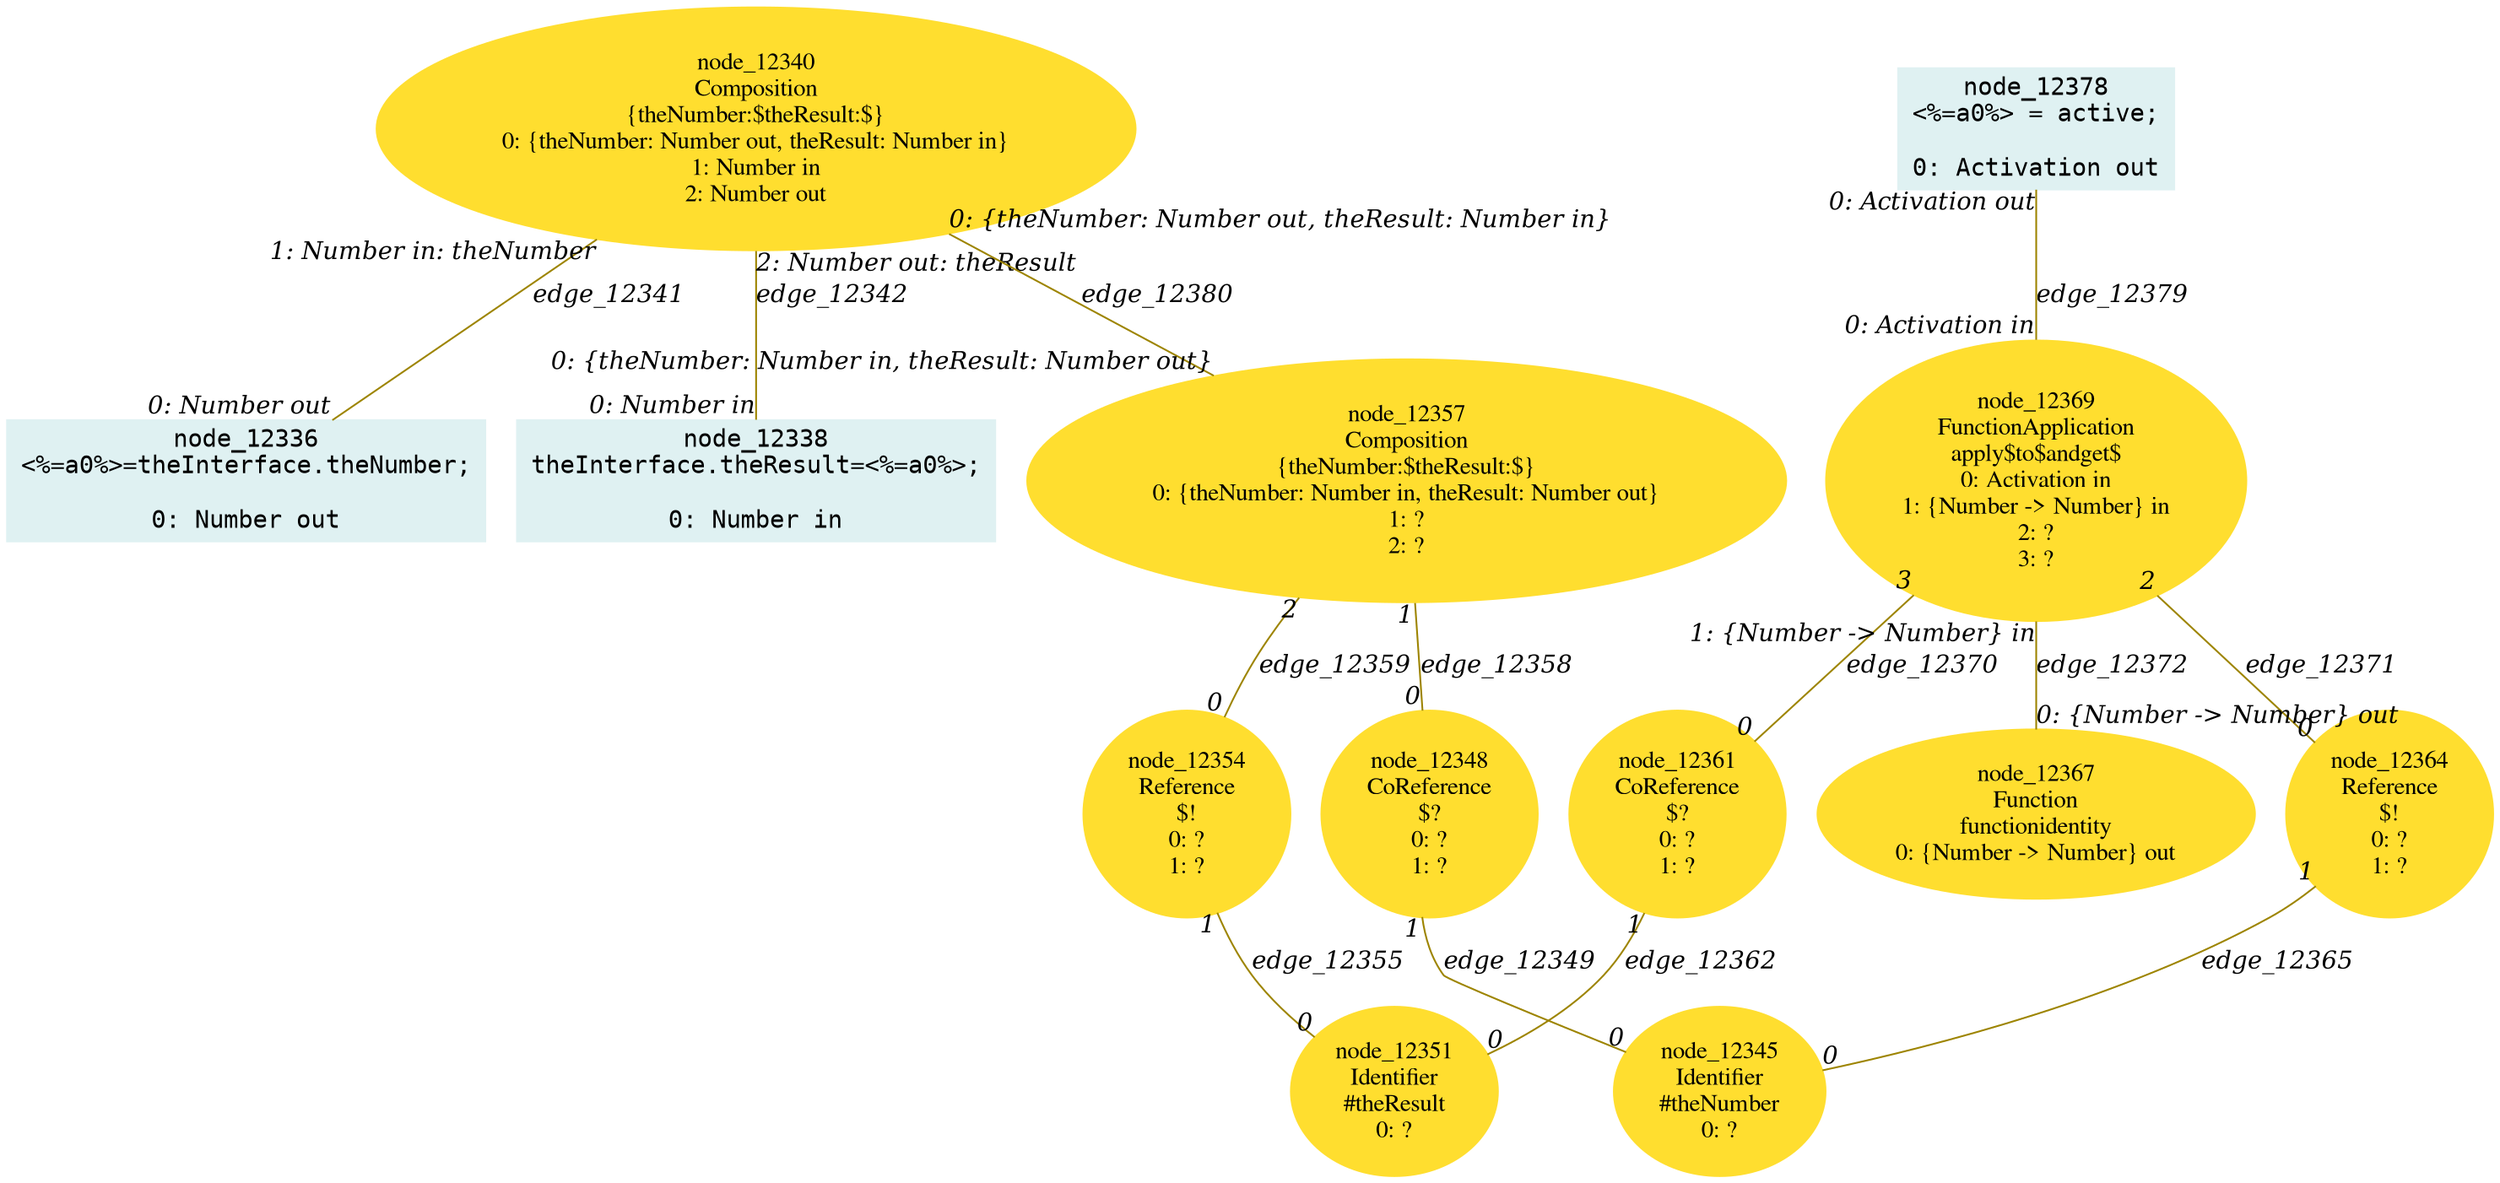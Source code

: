 digraph g{node_12336 [shape="box", style="filled", color="#dff1f2", fontname="Courier", label="node_12336
<%=a0%>=theInterface.theNumber;

0: Number out" ]
node_12338 [shape="box", style="filled", color="#dff1f2", fontname="Courier", label="node_12338
theInterface.theResult=<%=a0%>;

0: Number in" ]
node_12340 [shape="ellipse", style="filled", color="#ffde2f", fontname="Times", label="node_12340
Composition
{theNumber:$theResult:$}
0: {theNumber: Number out, theResult: Number in}
1: Number in
2: Number out" ]
node_12345 [shape="ellipse", style="filled", color="#ffde2f", fontname="Times", label="node_12345
Identifier
#theNumber
0: ?" ]
node_12348 [shape="ellipse", style="filled", color="#ffde2f", fontname="Times", label="node_12348
CoReference
$?
0: ?
1: ?" ]
node_12351 [shape="ellipse", style="filled", color="#ffde2f", fontname="Times", label="node_12351
Identifier
#theResult
0: ?" ]
node_12354 [shape="ellipse", style="filled", color="#ffde2f", fontname="Times", label="node_12354
Reference
$!
0: ?
1: ?" ]
node_12357 [shape="ellipse", style="filled", color="#ffde2f", fontname="Times", label="node_12357
Composition
{theNumber:$theResult:$}
0: {theNumber: Number in, theResult: Number out}
1: ?
2: ?" ]
node_12361 [shape="ellipse", style="filled", color="#ffde2f", fontname="Times", label="node_12361
CoReference
$?
0: ?
1: ?" ]
node_12364 [shape="ellipse", style="filled", color="#ffde2f", fontname="Times", label="node_12364
Reference
$!
0: ?
1: ?" ]
node_12367 [shape="ellipse", style="filled", color="#ffde2f", fontname="Times", label="node_12367
Function
functionidentity
0: {Number -> Number} out" ]
node_12369 [shape="ellipse", style="filled", color="#ffde2f", fontname="Times", label="node_12369
FunctionApplication
apply$to$andget$
0: Activation in
1: {Number -> Number} in
2: ?
3: ?" ]
node_12378 [shape="box", style="filled", color="#dff1f2", fontname="Courier", label="node_12378
<%=a0%> = active;

0: Activation out" ]
node_12340 -> node_12336 [dir=none, arrowHead=none, fontname="Times-Italic", arrowsize=1, color="#9d8400", label="edge_12341",  headlabel="0: Number out", taillabel="1: Number in: theNumber" ]
node_12340 -> node_12338 [dir=none, arrowHead=none, fontname="Times-Italic", arrowsize=1, color="#9d8400", label="edge_12342",  headlabel="0: Number in", taillabel="2: Number out: theResult" ]
node_12348 -> node_12345 [dir=none, arrowHead=none, fontname="Times-Italic", arrowsize=1, color="#9d8400", label="edge_12349",  headlabel="0", taillabel="1" ]
node_12354 -> node_12351 [dir=none, arrowHead=none, fontname="Times-Italic", arrowsize=1, color="#9d8400", label="edge_12355",  headlabel="0", taillabel="1" ]
node_12357 -> node_12348 [dir=none, arrowHead=none, fontname="Times-Italic", arrowsize=1, color="#9d8400", label="edge_12358",  headlabel="0", taillabel="1" ]
node_12357 -> node_12354 [dir=none, arrowHead=none, fontname="Times-Italic", arrowsize=1, color="#9d8400", label="edge_12359",  headlabel="0", taillabel="2" ]
node_12361 -> node_12351 [dir=none, arrowHead=none, fontname="Times-Italic", arrowsize=1, color="#9d8400", label="edge_12362",  headlabel="0", taillabel="1" ]
node_12364 -> node_12345 [dir=none, arrowHead=none, fontname="Times-Italic", arrowsize=1, color="#9d8400", label="edge_12365",  headlabel="0", taillabel="1" ]
node_12369 -> node_12361 [dir=none, arrowHead=none, fontname="Times-Italic", arrowsize=1, color="#9d8400", label="edge_12370",  headlabel="0", taillabel="3" ]
node_12369 -> node_12364 [dir=none, arrowHead=none, fontname="Times-Italic", arrowsize=1, color="#9d8400", label="edge_12371",  headlabel="0", taillabel="2" ]
node_12369 -> node_12367 [dir=none, arrowHead=none, fontname="Times-Italic", arrowsize=1, color="#9d8400", label="edge_12372",  headlabel="0: {Number -> Number} out", taillabel="1: {Number -> Number} in" ]
node_12378 -> node_12369 [dir=none, arrowHead=none, fontname="Times-Italic", arrowsize=1, color="#9d8400", label="edge_12379",  headlabel="0: Activation in", taillabel="0: Activation out" ]
node_12340 -> node_12357 [dir=none, arrowHead=none, fontname="Times-Italic", arrowsize=1, color="#9d8400", label="edge_12380",  headlabel="0: {theNumber: Number in, theResult: Number out}", taillabel="0: {theNumber: Number out, theResult: Number in}" ]
}